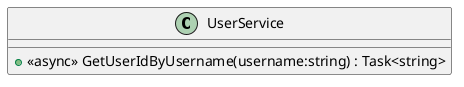 @startuml
class UserService {
    + <<async>> GetUserIdByUsername(username:string) : Task<string>
}
@enduml
